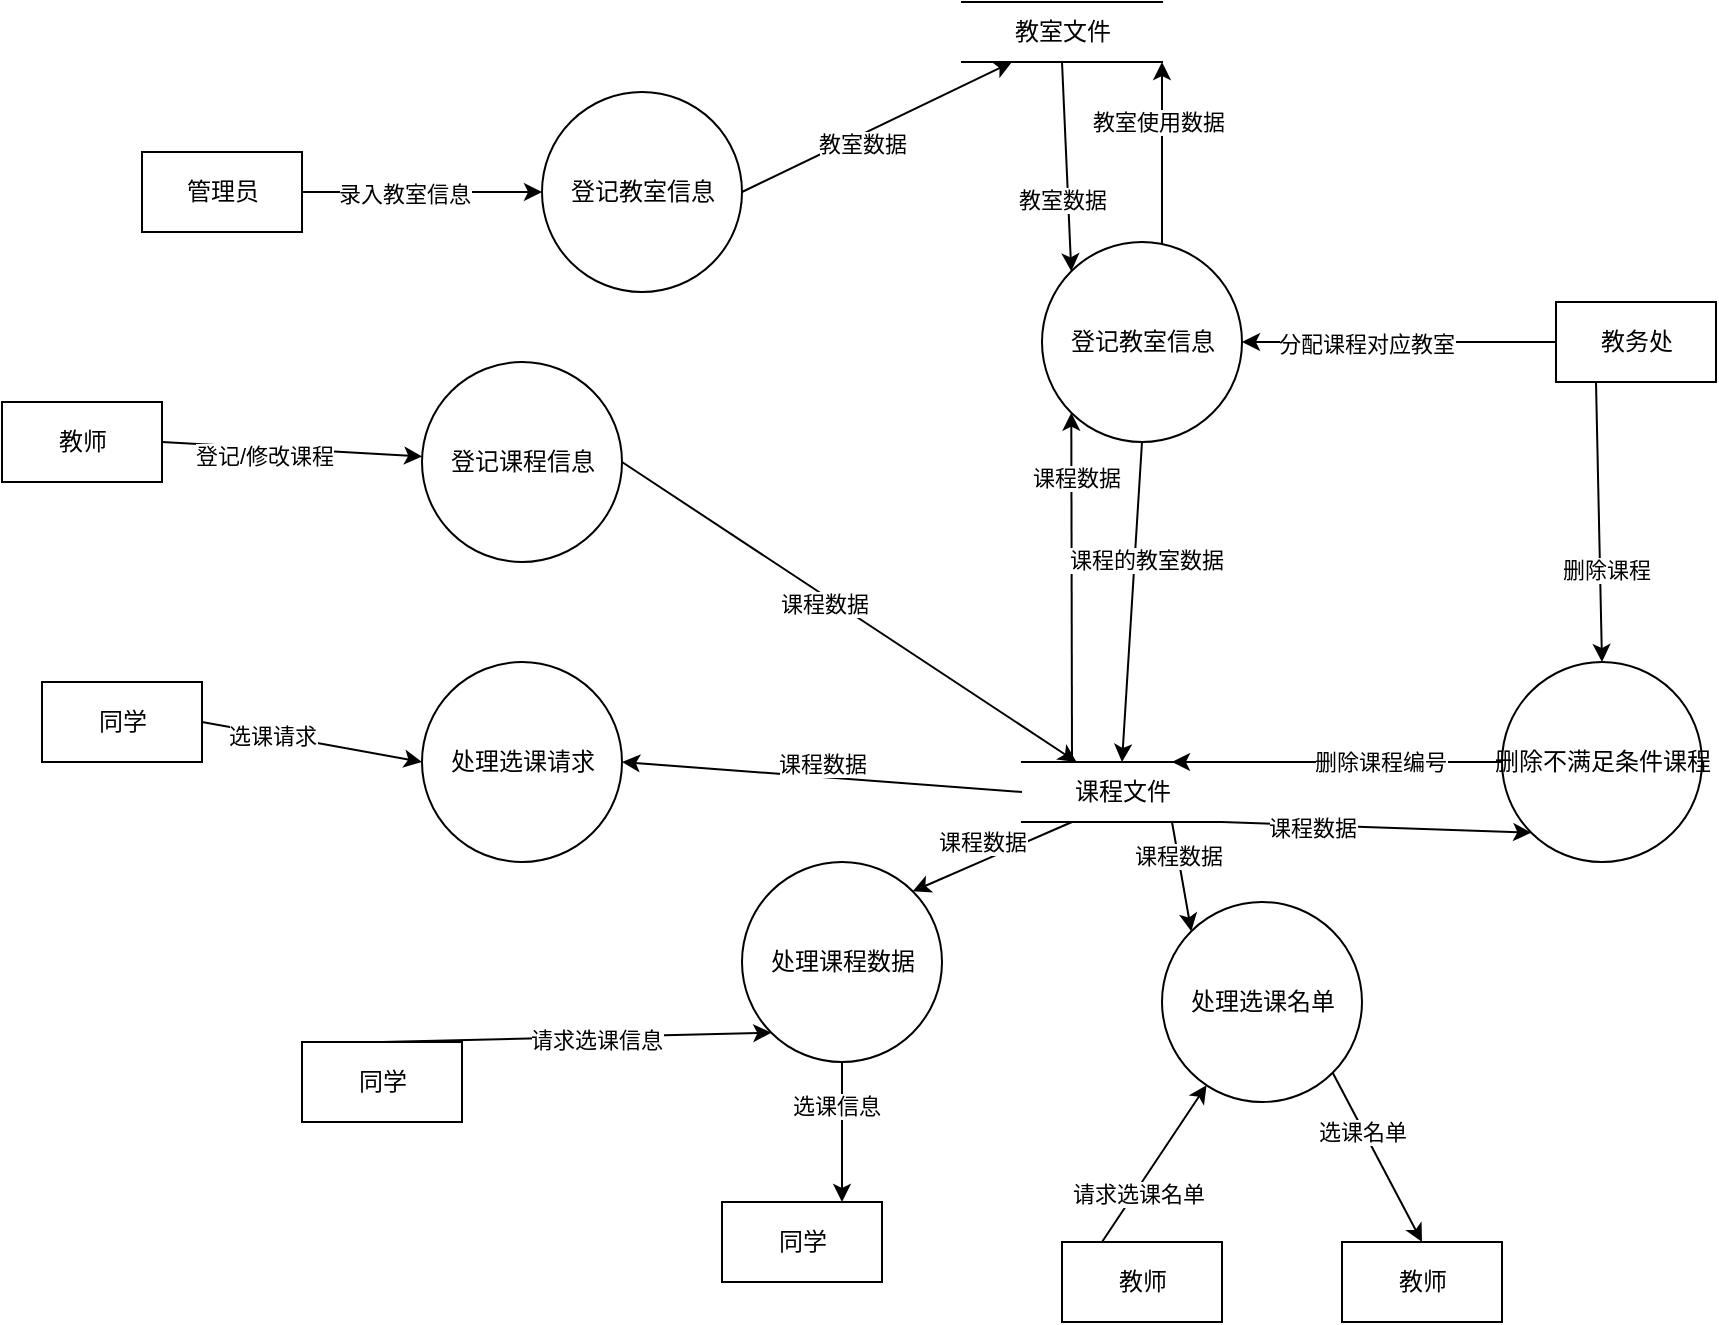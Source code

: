 <mxfile version="15.5.9" type="github">
  <diagram id="C5RBs43oDa-KdzZeNtuy" name="Page-1">
    <mxGraphModel dx="1038" dy="539" grid="1" gridSize="10" guides="1" tooltips="1" connect="1" arrows="1" fold="1" page="1" pageScale="1" pageWidth="827" pageHeight="1169" math="0" shadow="0">
      <root>
        <mxCell id="WIyWlLk6GJQsqaUBKTNV-0" />
        <mxCell id="WIyWlLk6GJQsqaUBKTNV-1" parent="WIyWlLk6GJQsqaUBKTNV-0" />
        <mxCell id="klcvxJCRlaChU0ZgOOpA-2" style="rounded=0;orthogonalLoop=1;jettySize=auto;html=1;exitX=1;exitY=0.5;exitDx=0;exitDy=0;entryX=0;entryY=0.5;entryDx=0;entryDy=0;" edge="1" parent="WIyWlLk6GJQsqaUBKTNV-1" source="klcvxJCRlaChU0ZgOOpA-0" target="klcvxJCRlaChU0ZgOOpA-1">
          <mxGeometry relative="1" as="geometry" />
        </mxCell>
        <mxCell id="klcvxJCRlaChU0ZgOOpA-43" value="录入教室信息" style="edgeLabel;html=1;align=center;verticalAlign=middle;resizable=0;points=[];" vertex="1" connectable="0" parent="klcvxJCRlaChU0ZgOOpA-2">
          <mxGeometry x="-0.16" y="-1" relative="1" as="geometry">
            <mxPoint as="offset" />
          </mxGeometry>
        </mxCell>
        <mxCell id="klcvxJCRlaChU0ZgOOpA-0" value="管理员" style="html=1;dashed=0;whitespace=wrap;" vertex="1" parent="WIyWlLk6GJQsqaUBKTNV-1">
          <mxGeometry x="120" y="165" width="80" height="40" as="geometry" />
        </mxCell>
        <mxCell id="klcvxJCRlaChU0ZgOOpA-5" style="edgeStyle=none;rounded=0;orthogonalLoop=1;jettySize=auto;html=1;exitX=1;exitY=0.5;exitDx=0;exitDy=0;entryX=0.25;entryY=1;entryDx=0;entryDy=0;" edge="1" parent="WIyWlLk6GJQsqaUBKTNV-1" source="klcvxJCRlaChU0ZgOOpA-1" target="klcvxJCRlaChU0ZgOOpA-4">
          <mxGeometry relative="1" as="geometry" />
        </mxCell>
        <mxCell id="klcvxJCRlaChU0ZgOOpA-44" value="教室数据" style="edgeLabel;html=1;align=center;verticalAlign=middle;resizable=0;points=[];" vertex="1" connectable="0" parent="klcvxJCRlaChU0ZgOOpA-5">
          <mxGeometry x="-0.148" y="-4" relative="1" as="geometry">
            <mxPoint as="offset" />
          </mxGeometry>
        </mxCell>
        <mxCell id="klcvxJCRlaChU0ZgOOpA-1" value="登记教室信息" style="shape=ellipse;html=1;dashed=0;whitespace=wrap;aspect=fixed;perimeter=ellipsePerimeter;" vertex="1" parent="WIyWlLk6GJQsqaUBKTNV-1">
          <mxGeometry x="320" y="135" width="100" height="100" as="geometry" />
        </mxCell>
        <mxCell id="klcvxJCRlaChU0ZgOOpA-97" style="edgeStyle=none;rounded=0;orthogonalLoop=1;jettySize=auto;html=1;exitX=0.5;exitY=1;exitDx=0;exitDy=0;entryX=0;entryY=0;entryDx=0;entryDy=0;" edge="1" parent="WIyWlLk6GJQsqaUBKTNV-1" source="klcvxJCRlaChU0ZgOOpA-4" target="klcvxJCRlaChU0ZgOOpA-65">
          <mxGeometry relative="1" as="geometry" />
        </mxCell>
        <mxCell id="klcvxJCRlaChU0ZgOOpA-98" value="教室数据" style="edgeLabel;html=1;align=center;verticalAlign=middle;resizable=0;points=[];" vertex="1" connectable="0" parent="klcvxJCRlaChU0ZgOOpA-97">
          <mxGeometry x="0.309" y="-3" relative="1" as="geometry">
            <mxPoint as="offset" />
          </mxGeometry>
        </mxCell>
        <mxCell id="klcvxJCRlaChU0ZgOOpA-4" value="教室文件" style="html=1;dashed=0;whitespace=wrap;shape=partialRectangle;right=0;left=0;rotation=0;" vertex="1" parent="WIyWlLk6GJQsqaUBKTNV-1">
          <mxGeometry x="530" y="90" width="100" height="30" as="geometry" />
        </mxCell>
        <mxCell id="klcvxJCRlaChU0ZgOOpA-8" style="edgeStyle=none;rounded=0;orthogonalLoop=1;jettySize=auto;html=1;exitX=1;exitY=0.5;exitDx=0;exitDy=0;" edge="1" parent="WIyWlLk6GJQsqaUBKTNV-1" source="klcvxJCRlaChU0ZgOOpA-6" target="klcvxJCRlaChU0ZgOOpA-7">
          <mxGeometry relative="1" as="geometry" />
        </mxCell>
        <mxCell id="klcvxJCRlaChU0ZgOOpA-42" value="登记/修改课程" style="edgeLabel;html=1;align=center;verticalAlign=middle;resizable=0;points=[];" vertex="1" connectable="0" parent="klcvxJCRlaChU0ZgOOpA-8">
          <mxGeometry x="-0.207" y="-4" relative="1" as="geometry">
            <mxPoint as="offset" />
          </mxGeometry>
        </mxCell>
        <mxCell id="klcvxJCRlaChU0ZgOOpA-6" value="教师" style="html=1;dashed=0;whitespace=wrap;" vertex="1" parent="WIyWlLk6GJQsqaUBKTNV-1">
          <mxGeometry x="50" y="290" width="80" height="40" as="geometry" />
        </mxCell>
        <mxCell id="klcvxJCRlaChU0ZgOOpA-13" style="edgeStyle=none;rounded=0;orthogonalLoop=1;jettySize=auto;html=1;exitX=1;exitY=0.5;exitDx=0;exitDy=0;" edge="1" parent="WIyWlLk6GJQsqaUBKTNV-1" source="klcvxJCRlaChU0ZgOOpA-7" target="klcvxJCRlaChU0ZgOOpA-12">
          <mxGeometry relative="1" as="geometry" />
        </mxCell>
        <mxCell id="klcvxJCRlaChU0ZgOOpA-40" value="课程数据" style="edgeLabel;html=1;align=center;verticalAlign=middle;resizable=0;points=[];" vertex="1" connectable="0" parent="klcvxJCRlaChU0ZgOOpA-13">
          <mxGeometry x="-0.097" y="-4" relative="1" as="geometry">
            <mxPoint as="offset" />
          </mxGeometry>
        </mxCell>
        <mxCell id="klcvxJCRlaChU0ZgOOpA-7" value="登记课程信息" style="shape=ellipse;html=1;dashed=0;whitespace=wrap;aspect=fixed;perimeter=ellipsePerimeter;" vertex="1" parent="WIyWlLk6GJQsqaUBKTNV-1">
          <mxGeometry x="260" y="270" width="100" height="100" as="geometry" />
        </mxCell>
        <mxCell id="klcvxJCRlaChU0ZgOOpA-20" style="edgeStyle=none;rounded=0;orthogonalLoop=1;jettySize=auto;html=1;exitX=0;exitY=0.5;exitDx=0;exitDy=0;entryX=1;entryY=0.5;entryDx=0;entryDy=0;" edge="1" parent="WIyWlLk6GJQsqaUBKTNV-1" source="klcvxJCRlaChU0ZgOOpA-12" target="klcvxJCRlaChU0ZgOOpA-17">
          <mxGeometry relative="1" as="geometry" />
        </mxCell>
        <mxCell id="klcvxJCRlaChU0ZgOOpA-21" value="课程数据" style="edgeLabel;html=1;align=center;verticalAlign=middle;resizable=0;points=[];" vertex="1" connectable="0" parent="klcvxJCRlaChU0ZgOOpA-20">
          <mxGeometry x="0.169" y="-4" relative="1" as="geometry">
            <mxPoint x="16" y="-2" as="offset" />
          </mxGeometry>
        </mxCell>
        <mxCell id="klcvxJCRlaChU0ZgOOpA-26" style="edgeStyle=none;rounded=0;orthogonalLoop=1;jettySize=auto;html=1;exitX=0.25;exitY=1;exitDx=0;exitDy=0;entryX=1;entryY=0;entryDx=0;entryDy=0;" edge="1" parent="WIyWlLk6GJQsqaUBKTNV-1" source="klcvxJCRlaChU0ZgOOpA-12" target="klcvxJCRlaChU0ZgOOpA-24">
          <mxGeometry relative="1" as="geometry" />
        </mxCell>
        <mxCell id="klcvxJCRlaChU0ZgOOpA-37" style="edgeStyle=none;rounded=0;orthogonalLoop=1;jettySize=auto;html=1;exitX=0.75;exitY=1;exitDx=0;exitDy=0;entryX=0;entryY=0;entryDx=0;entryDy=0;" edge="1" parent="WIyWlLk6GJQsqaUBKTNV-1" source="klcvxJCRlaChU0ZgOOpA-12" target="klcvxJCRlaChU0ZgOOpA-32">
          <mxGeometry relative="1" as="geometry" />
        </mxCell>
        <mxCell id="klcvxJCRlaChU0ZgOOpA-39" value="课程数据" style="edgeLabel;html=1;align=center;verticalAlign=middle;resizable=0;points=[];" vertex="1" connectable="0" parent="klcvxJCRlaChU0ZgOOpA-37">
          <mxGeometry x="-0.375" relative="1" as="geometry">
            <mxPoint as="offset" />
          </mxGeometry>
        </mxCell>
        <mxCell id="klcvxJCRlaChU0ZgOOpA-74" style="edgeStyle=none;rounded=0;orthogonalLoop=1;jettySize=auto;html=1;exitX=0.25;exitY=0;exitDx=0;exitDy=0;entryX=0;entryY=1;entryDx=0;entryDy=0;" edge="1" parent="WIyWlLk6GJQsqaUBKTNV-1" source="klcvxJCRlaChU0ZgOOpA-12" target="klcvxJCRlaChU0ZgOOpA-65">
          <mxGeometry relative="1" as="geometry" />
        </mxCell>
        <mxCell id="klcvxJCRlaChU0ZgOOpA-75" value="课程数据" style="edgeLabel;html=1;align=center;verticalAlign=middle;resizable=0;points=[];" vertex="1" connectable="0" parent="klcvxJCRlaChU0ZgOOpA-74">
          <mxGeometry x="0.633" y="-2" relative="1" as="geometry">
            <mxPoint as="offset" />
          </mxGeometry>
        </mxCell>
        <mxCell id="klcvxJCRlaChU0ZgOOpA-95" style="edgeStyle=none;rounded=0;orthogonalLoop=1;jettySize=auto;html=1;exitX=1;exitY=1;exitDx=0;exitDy=0;entryX=0;entryY=1;entryDx=0;entryDy=0;" edge="1" parent="WIyWlLk6GJQsqaUBKTNV-1" source="klcvxJCRlaChU0ZgOOpA-12" target="klcvxJCRlaChU0ZgOOpA-51">
          <mxGeometry relative="1" as="geometry" />
        </mxCell>
        <mxCell id="klcvxJCRlaChU0ZgOOpA-96" value="课程数据" style="edgeLabel;html=1;align=center;verticalAlign=middle;resizable=0;points=[];" vertex="1" connectable="0" parent="klcvxJCRlaChU0ZgOOpA-95">
          <mxGeometry x="-0.424" y="-1" relative="1" as="geometry">
            <mxPoint as="offset" />
          </mxGeometry>
        </mxCell>
        <mxCell id="klcvxJCRlaChU0ZgOOpA-12" value="课程文件" style="html=1;dashed=0;whitespace=wrap;shape=partialRectangle;right=0;left=0;rotation=0;" vertex="1" parent="WIyWlLk6GJQsqaUBKTNV-1">
          <mxGeometry x="560" y="470" width="100" height="30" as="geometry" />
        </mxCell>
        <mxCell id="klcvxJCRlaChU0ZgOOpA-18" style="edgeStyle=none;rounded=0;orthogonalLoop=1;jettySize=auto;html=1;exitX=1;exitY=0.5;exitDx=0;exitDy=0;entryX=0;entryY=0.5;entryDx=0;entryDy=0;" edge="1" parent="WIyWlLk6GJQsqaUBKTNV-1" source="klcvxJCRlaChU0ZgOOpA-16" target="klcvxJCRlaChU0ZgOOpA-17">
          <mxGeometry relative="1" as="geometry" />
        </mxCell>
        <mxCell id="klcvxJCRlaChU0ZgOOpA-41" value="选课请求" style="edgeLabel;html=1;align=center;verticalAlign=middle;resizable=0;points=[];" vertex="1" connectable="0" parent="klcvxJCRlaChU0ZgOOpA-18">
          <mxGeometry x="-0.375" relative="1" as="geometry">
            <mxPoint as="offset" />
          </mxGeometry>
        </mxCell>
        <mxCell id="klcvxJCRlaChU0ZgOOpA-16" value="同学" style="html=1;dashed=0;whitespace=wrap;" vertex="1" parent="WIyWlLk6GJQsqaUBKTNV-1">
          <mxGeometry x="70" y="430" width="80" height="40" as="geometry" />
        </mxCell>
        <mxCell id="klcvxJCRlaChU0ZgOOpA-17" value="处理选课请求" style="shape=ellipse;html=1;dashed=0;whitespace=wrap;aspect=fixed;perimeter=ellipsePerimeter;" vertex="1" parent="WIyWlLk6GJQsqaUBKTNV-1">
          <mxGeometry x="260" y="420" width="100" height="100" as="geometry" />
        </mxCell>
        <mxCell id="klcvxJCRlaChU0ZgOOpA-25" style="edgeStyle=none;rounded=0;orthogonalLoop=1;jettySize=auto;html=1;exitX=0.5;exitY=0;exitDx=0;exitDy=0;entryX=0;entryY=1;entryDx=0;entryDy=0;" edge="1" parent="WIyWlLk6GJQsqaUBKTNV-1" source="klcvxJCRlaChU0ZgOOpA-22" target="klcvxJCRlaChU0ZgOOpA-24">
          <mxGeometry relative="1" as="geometry" />
        </mxCell>
        <mxCell id="klcvxJCRlaChU0ZgOOpA-45" value="请求选课信息" style="edgeLabel;html=1;align=center;verticalAlign=middle;resizable=0;points=[];" vertex="1" connectable="0" parent="klcvxJCRlaChU0ZgOOpA-25">
          <mxGeometry x="0.093" y="-1" relative="1" as="geometry">
            <mxPoint as="offset" />
          </mxGeometry>
        </mxCell>
        <mxCell id="klcvxJCRlaChU0ZgOOpA-22" value="同学" style="html=1;dashed=0;whitespace=wrap;" vertex="1" parent="WIyWlLk6GJQsqaUBKTNV-1">
          <mxGeometry x="200" y="610" width="80" height="40" as="geometry" />
        </mxCell>
        <mxCell id="klcvxJCRlaChU0ZgOOpA-27" style="edgeStyle=none;rounded=0;orthogonalLoop=1;jettySize=auto;html=1;exitX=0.5;exitY=1;exitDx=0;exitDy=0;entryX=0.75;entryY=0;entryDx=0;entryDy=0;" edge="1" parent="WIyWlLk6GJQsqaUBKTNV-1" source="klcvxJCRlaChU0ZgOOpA-24" target="klcvxJCRlaChU0ZgOOpA-34">
          <mxGeometry relative="1" as="geometry">
            <Array as="points" />
          </mxGeometry>
        </mxCell>
        <mxCell id="klcvxJCRlaChU0ZgOOpA-46" value="选课信息" style="edgeLabel;html=1;align=center;verticalAlign=middle;resizable=0;points=[];" vertex="1" connectable="0" parent="klcvxJCRlaChU0ZgOOpA-27">
          <mxGeometry x="-0.383" y="-3" relative="1" as="geometry">
            <mxPoint as="offset" />
          </mxGeometry>
        </mxCell>
        <mxCell id="klcvxJCRlaChU0ZgOOpA-24" value="处理课程数据" style="shape=ellipse;html=1;dashed=0;whitespace=wrap;aspect=fixed;perimeter=ellipsePerimeter;" vertex="1" parent="WIyWlLk6GJQsqaUBKTNV-1">
          <mxGeometry x="420" y="520" width="100" height="100" as="geometry" />
        </mxCell>
        <mxCell id="klcvxJCRlaChU0ZgOOpA-30" value="课程数据" style="edgeLabel;html=1;align=center;verticalAlign=middle;resizable=0;points=[];" vertex="1" connectable="0" parent="WIyWlLk6GJQsqaUBKTNV-1">
          <mxGeometry x="539.997" y="510.001" as="geometry" />
        </mxCell>
        <mxCell id="klcvxJCRlaChU0ZgOOpA-33" style="edgeStyle=none;rounded=0;orthogonalLoop=1;jettySize=auto;html=1;exitX=0.25;exitY=0;exitDx=0;exitDy=0;" edge="1" parent="WIyWlLk6GJQsqaUBKTNV-1" source="klcvxJCRlaChU0ZgOOpA-31" target="klcvxJCRlaChU0ZgOOpA-32">
          <mxGeometry relative="1" as="geometry" />
        </mxCell>
        <mxCell id="klcvxJCRlaChU0ZgOOpA-36" value="请求选课名单" style="edgeLabel;html=1;align=center;verticalAlign=middle;resizable=0;points=[];" vertex="1" connectable="0" parent="klcvxJCRlaChU0ZgOOpA-33">
          <mxGeometry x="-0.36" y="-1" relative="1" as="geometry">
            <mxPoint as="offset" />
          </mxGeometry>
        </mxCell>
        <mxCell id="klcvxJCRlaChU0ZgOOpA-31" value="教师" style="html=1;dashed=0;whitespace=wrap;" vertex="1" parent="WIyWlLk6GJQsqaUBKTNV-1">
          <mxGeometry x="580" y="710" width="80" height="40" as="geometry" />
        </mxCell>
        <mxCell id="klcvxJCRlaChU0ZgOOpA-48" style="edgeStyle=none;rounded=0;orthogonalLoop=1;jettySize=auto;html=1;exitX=1;exitY=1;exitDx=0;exitDy=0;entryX=0.5;entryY=0;entryDx=0;entryDy=0;" edge="1" parent="WIyWlLk6GJQsqaUBKTNV-1" source="klcvxJCRlaChU0ZgOOpA-32" target="klcvxJCRlaChU0ZgOOpA-47">
          <mxGeometry relative="1" as="geometry" />
        </mxCell>
        <mxCell id="klcvxJCRlaChU0ZgOOpA-49" value="选课名单" style="edgeLabel;html=1;align=center;verticalAlign=middle;resizable=0;points=[];" vertex="1" connectable="0" parent="klcvxJCRlaChU0ZgOOpA-48">
          <mxGeometry x="-0.323" y="-1" relative="1" as="geometry">
            <mxPoint as="offset" />
          </mxGeometry>
        </mxCell>
        <mxCell id="klcvxJCRlaChU0ZgOOpA-32" value="处理选课名单" style="shape=ellipse;html=1;dashed=0;whitespace=wrap;aspect=fixed;perimeter=ellipsePerimeter;" vertex="1" parent="WIyWlLk6GJQsqaUBKTNV-1">
          <mxGeometry x="630" y="540" width="100" height="100" as="geometry" />
        </mxCell>
        <mxCell id="klcvxJCRlaChU0ZgOOpA-34" value="同学" style="html=1;dashed=0;whitespace=wrap;" vertex="1" parent="WIyWlLk6GJQsqaUBKTNV-1">
          <mxGeometry x="410" y="690" width="80" height="40" as="geometry" />
        </mxCell>
        <mxCell id="klcvxJCRlaChU0ZgOOpA-47" value="教师" style="html=1;dashed=0;whitespace=wrap;" vertex="1" parent="WIyWlLk6GJQsqaUBKTNV-1">
          <mxGeometry x="720" y="710" width="80" height="40" as="geometry" />
        </mxCell>
        <mxCell id="klcvxJCRlaChU0ZgOOpA-52" style="edgeStyle=none;rounded=0;orthogonalLoop=1;jettySize=auto;html=1;exitX=0.25;exitY=1;exitDx=0;exitDy=0;entryX=0.5;entryY=0;entryDx=0;entryDy=0;" edge="1" parent="WIyWlLk6GJQsqaUBKTNV-1" source="klcvxJCRlaChU0ZgOOpA-50" target="klcvxJCRlaChU0ZgOOpA-51">
          <mxGeometry relative="1" as="geometry" />
        </mxCell>
        <mxCell id="klcvxJCRlaChU0ZgOOpA-53" value="删除课程" style="edgeLabel;html=1;align=center;verticalAlign=middle;resizable=0;points=[];" vertex="1" connectable="0" parent="klcvxJCRlaChU0ZgOOpA-52">
          <mxGeometry x="0.346" y="3" relative="1" as="geometry">
            <mxPoint as="offset" />
          </mxGeometry>
        </mxCell>
        <mxCell id="klcvxJCRlaChU0ZgOOpA-66" style="edgeStyle=none;rounded=0;orthogonalLoop=1;jettySize=auto;html=1;exitX=0;exitY=0.5;exitDx=0;exitDy=0;" edge="1" parent="WIyWlLk6GJQsqaUBKTNV-1" source="klcvxJCRlaChU0ZgOOpA-50" target="klcvxJCRlaChU0ZgOOpA-65">
          <mxGeometry relative="1" as="geometry" />
        </mxCell>
        <mxCell id="klcvxJCRlaChU0ZgOOpA-67" value="分配课程对应教室" style="edgeLabel;html=1;align=center;verticalAlign=middle;resizable=0;points=[];" vertex="1" connectable="0" parent="klcvxJCRlaChU0ZgOOpA-66">
          <mxGeometry x="0.215" y="1" relative="1" as="geometry">
            <mxPoint as="offset" />
          </mxGeometry>
        </mxCell>
        <mxCell id="klcvxJCRlaChU0ZgOOpA-50" value="教务处" style="html=1;dashed=0;whitespace=wrap;" vertex="1" parent="WIyWlLk6GJQsqaUBKTNV-1">
          <mxGeometry x="827" y="240" width="80" height="40" as="geometry" />
        </mxCell>
        <mxCell id="klcvxJCRlaChU0ZgOOpA-60" style="edgeStyle=none;rounded=0;orthogonalLoop=1;jettySize=auto;html=1;exitX=0;exitY=0.5;exitDx=0;exitDy=0;entryX=0.75;entryY=0;entryDx=0;entryDy=0;" edge="1" parent="WIyWlLk6GJQsqaUBKTNV-1" source="klcvxJCRlaChU0ZgOOpA-51" target="klcvxJCRlaChU0ZgOOpA-12">
          <mxGeometry relative="1" as="geometry" />
        </mxCell>
        <mxCell id="klcvxJCRlaChU0ZgOOpA-61" value="删除课程编号" style="edgeLabel;html=1;align=center;verticalAlign=middle;resizable=0;points=[];" vertex="1" connectable="0" parent="klcvxJCRlaChU0ZgOOpA-60">
          <mxGeometry x="-0.261" y="1" relative="1" as="geometry">
            <mxPoint y="-1" as="offset" />
          </mxGeometry>
        </mxCell>
        <mxCell id="klcvxJCRlaChU0ZgOOpA-51" value="删除不满足条件课程" style="shape=ellipse;html=1;dashed=0;whitespace=wrap;aspect=fixed;perimeter=ellipsePerimeter;" vertex="1" parent="WIyWlLk6GJQsqaUBKTNV-1">
          <mxGeometry x="800" y="420" width="100" height="100" as="geometry" />
        </mxCell>
        <mxCell id="klcvxJCRlaChU0ZgOOpA-62" style="edgeStyle=none;rounded=0;orthogonalLoop=1;jettySize=auto;html=1;exitX=0.5;exitY=1;exitDx=0;exitDy=0;" edge="1" parent="WIyWlLk6GJQsqaUBKTNV-1" source="klcvxJCRlaChU0ZgOOpA-50" target="klcvxJCRlaChU0ZgOOpA-50">
          <mxGeometry relative="1" as="geometry" />
        </mxCell>
        <mxCell id="klcvxJCRlaChU0ZgOOpA-68" style="edgeStyle=none;rounded=0;orthogonalLoop=1;jettySize=auto;html=1;entryX=1;entryY=1;entryDx=0;entryDy=0;exitX=0.6;exitY=0.026;exitDx=0;exitDy=0;exitPerimeter=0;" edge="1" parent="WIyWlLk6GJQsqaUBKTNV-1" source="klcvxJCRlaChU0ZgOOpA-65" target="klcvxJCRlaChU0ZgOOpA-4">
          <mxGeometry relative="1" as="geometry">
            <mxPoint x="750" y="120" as="sourcePoint" />
            <Array as="points">
              <mxPoint x="630" y="120" />
            </Array>
          </mxGeometry>
        </mxCell>
        <mxCell id="klcvxJCRlaChU0ZgOOpA-71" value="教室使用数据" style="edgeLabel;html=1;align=center;verticalAlign=middle;resizable=0;points=[];" vertex="1" connectable="0" parent="klcvxJCRlaChU0ZgOOpA-68">
          <mxGeometry x="0.357" y="3" relative="1" as="geometry">
            <mxPoint x="1" as="offset" />
          </mxGeometry>
        </mxCell>
        <mxCell id="klcvxJCRlaChU0ZgOOpA-69" style="edgeStyle=none;rounded=0;orthogonalLoop=1;jettySize=auto;html=1;exitX=0.5;exitY=1;exitDx=0;exitDy=0;entryX=0.5;entryY=0;entryDx=0;entryDy=0;" edge="1" parent="WIyWlLk6GJQsqaUBKTNV-1" source="klcvxJCRlaChU0ZgOOpA-65" target="klcvxJCRlaChU0ZgOOpA-12">
          <mxGeometry relative="1" as="geometry" />
        </mxCell>
        <mxCell id="klcvxJCRlaChU0ZgOOpA-70" value="课程的教室数据" style="edgeLabel;html=1;align=center;verticalAlign=middle;resizable=0;points=[];" vertex="1" connectable="0" parent="klcvxJCRlaChU0ZgOOpA-69">
          <mxGeometry x="-0.267" y="5" relative="1" as="geometry">
            <mxPoint as="offset" />
          </mxGeometry>
        </mxCell>
        <mxCell id="klcvxJCRlaChU0ZgOOpA-65" value="登记教室信息" style="shape=ellipse;html=1;dashed=0;whitespace=wrap;aspect=fixed;perimeter=ellipsePerimeter;" vertex="1" parent="WIyWlLk6GJQsqaUBKTNV-1">
          <mxGeometry x="570" y="210" width="100" height="100" as="geometry" />
        </mxCell>
      </root>
    </mxGraphModel>
  </diagram>
</mxfile>
